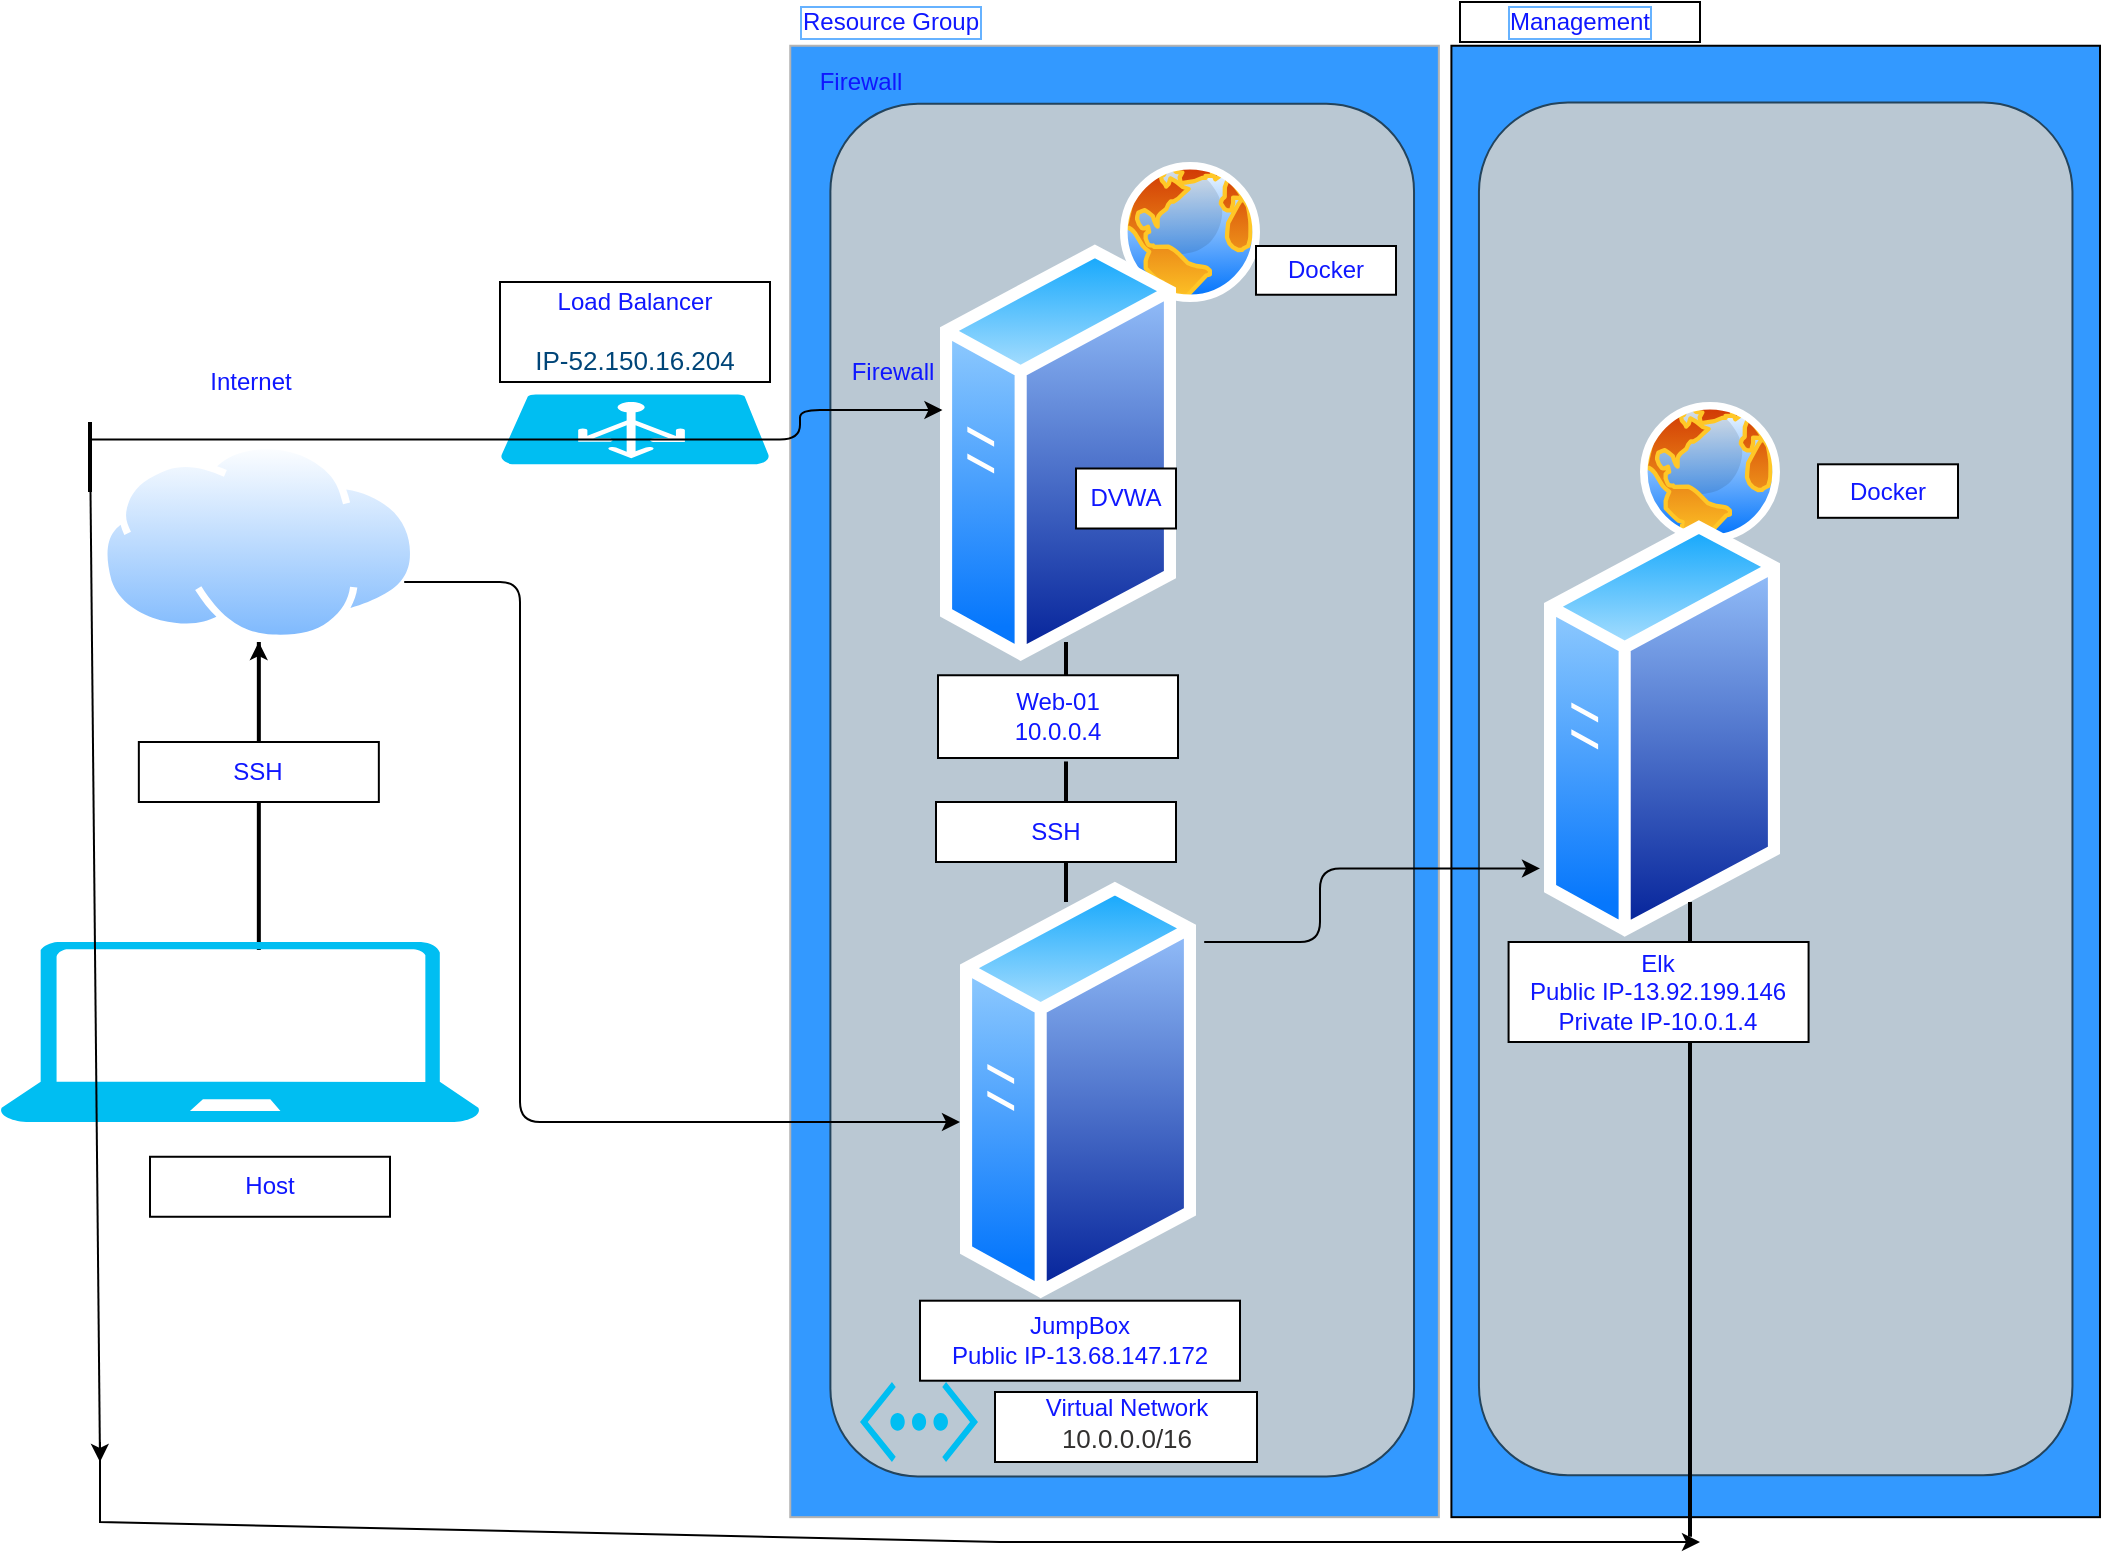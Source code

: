<mxfile version="13.8.2" type="github">
  <diagram id="P_IlKrpKy8XU2x5JV2zW" name="Page-1">
    <mxGraphModel dx="1422" dy="1894" grid="1" gridSize="10" guides="1" tooltips="1" connect="1" arrows="1" fold="1" page="1" pageScale="1" pageWidth="850" pageHeight="1100" math="0" shadow="0">
      <root>
        <mxCell id="0" />
        <mxCell id="1" parent="0" />
        <mxCell id="mg66CrbLclxoDYNZEBj5-63" value="" style="line;strokeWidth=2;direction=south;html=1;fillColor=#00FFFF;gradientColor=none;fontColor=#99FFFF;" vertex="1" parent="1">
          <mxGeometry x="558" y="220" width="10" height="140" as="geometry" />
        </mxCell>
        <mxCell id="mg66CrbLclxoDYNZEBj5-57" value="" style="line;strokeWidth=2;direction=south;html=1;fillColor=#00FFFF;gradientColor=none;fontColor=#99FFFF;verticalAlign=top;" vertex="1" parent="1">
          <mxGeometry x="154.42" y="230" width="10" height="154.01" as="geometry" />
        </mxCell>
        <mxCell id="mg66CrbLclxoDYNZEBj5-54" value="" style="rounded=0;whiteSpace=wrap;html=1;fontColor=#0F17FF;rotation=90;fillColor=#3399FF;" vertex="1" parent="1">
          <mxGeometry x="550" y="137.58" width="735.71" height="324.3" as="geometry" />
        </mxCell>
        <mxCell id="mg66CrbLclxoDYNZEBj5-53" value="" style="rounded=0;whiteSpace=wrap;html=1;fontColor=#0F17FF;rotation=90;fillColor=#3399FF;strokeColor=#B3B3B3;" vertex="1" parent="1">
          <mxGeometry x="219.42" y="137.58" width="735.71" height="324.3" as="geometry" />
        </mxCell>
        <mxCell id="mg66CrbLclxoDYNZEBj5-51" value="" style="rounded=1;whiteSpace=wrap;html=1;rotation=90;fillColor=#bac8d3;strokeColor=#23445d;" vertex="1" parent="1">
          <mxGeometry x="574.67" y="155.07" width="686.37" height="296.75" as="geometry" />
        </mxCell>
        <mxCell id="mg66CrbLclxoDYNZEBj5-50" value="" style="rounded=1;whiteSpace=wrap;html=1;rotation=90;strokeColor=#23445d;fillColor=#bac8d3;" vertex="1" parent="1">
          <mxGeometry x="247.92" y="158.1" width="686.37" height="291.82" as="geometry" />
        </mxCell>
        <mxCell id="mg66CrbLclxoDYNZEBj5-23" value="" style="aspect=fixed;perimeter=ellipsePerimeter;html=1;align=center;shadow=0;dashed=0;spacingTop=3;image;image=img/lib/active_directory/internet_globe.svg;" vertex="1" parent="1">
          <mxGeometry x="590" y="-10" width="70" height="70" as="geometry" />
        </mxCell>
        <mxCell id="mg66CrbLclxoDYNZEBj5-1" value="" style="verticalLabelPosition=bottom;html=1;verticalAlign=top;align=center;strokeColor=none;fillColor=#00BEF2;shape=mxgraph.azure.laptop;pointerEvents=1;" vertex="1" parent="1">
          <mxGeometry x="30" y="380" width="240" height="90" as="geometry" />
        </mxCell>
        <mxCell id="mg66CrbLclxoDYNZEBj5-2" value="" style="aspect=fixed;perimeter=ellipsePerimeter;html=1;align=center;shadow=0;dashed=0;spacingTop=3;image;image=img/lib/active_directory/internet_cloud.svg;" vertex="1" parent="1">
          <mxGeometry x="80" y="130" width="158.73" height="100" as="geometry" />
        </mxCell>
        <mxCell id="mg66CrbLclxoDYNZEBj5-11" value="" style="verticalLabelPosition=bottom;html=1;verticalAlign=top;align=center;strokeColor=none;fillColor=#00BEF2;shape=mxgraph.azure.azure_load_balancer;" vertex="1" parent="1">
          <mxGeometry x="280" y="106.15" width="135" height="35" as="geometry" />
        </mxCell>
        <mxCell id="mg66CrbLclxoDYNZEBj5-12" value="" style="shape=image;html=1;verticalAlign=top;verticalLabelPosition=bottom;labelBackgroundColor=#ffffff;imageAspect=0;aspect=fixed;image=https://cdn4.iconfinder.com/data/icons/social-network-round-gloss-shine/128/docker-icon_copy.png;fontColor=#0F17FF;" vertex="1" parent="1">
          <mxGeometry x="910" y="160" width="128" height="128" as="geometry" />
        </mxCell>
        <mxCell id="mg66CrbLclxoDYNZEBj5-13" value="" style="aspect=fixed;perimeter=ellipsePerimeter;html=1;align=center;shadow=0;dashed=0;spacingTop=3;image;image=img/lib/active_directory/internet_globe.svg;" vertex="1" parent="1">
          <mxGeometry x="850" y="110" width="70" height="70" as="geometry" />
        </mxCell>
        <mxCell id="mg66CrbLclxoDYNZEBj5-14" value="" style="shape=image;html=1;verticalAlign=top;verticalLabelPosition=bottom;labelBackgroundColor=#ffffff;imageAspect=0;aspect=fixed;image=https://cdn4.iconfinder.com/data/icons/social-network-round-gloss-shine/128/docker-icon_copy.png" vertex="1" parent="1">
          <mxGeometry x="600" y="52.0" width="128" height="128" as="geometry" />
        </mxCell>
        <mxCell id="mg66CrbLclxoDYNZEBj5-15" value="" style="verticalLabelPosition=bottom;html=1;verticalAlign=top;align=center;strokeColor=none;fillColor=#00BEF2;shape=mxgraph.azure.virtual_network;pointerEvents=1;" vertex="1" parent="1">
          <mxGeometry x="460" y="600" width="59" height="40" as="geometry" />
        </mxCell>
        <mxCell id="mg66CrbLclxoDYNZEBj5-20" value="" style="aspect=fixed;perimeter=ellipsePerimeter;html=1;align=center;shadow=0;dashed=0;spacingTop=3;image;image=img/lib/active_directory/generic_server.svg;fontColor=#0F17FF;" vertex="1" parent="1">
          <mxGeometry x="500" y="30.0" width="118" height="210.71" as="geometry" />
        </mxCell>
        <mxCell id="mg66CrbLclxoDYNZEBj5-21" value="" style="aspect=fixed;perimeter=ellipsePerimeter;html=1;align=center;shadow=0;dashed=0;spacingTop=3;image;image=img/lib/active_directory/generic_server.svg;fontColor=#0F17FF;" vertex="1" parent="1">
          <mxGeometry x="802" y="167.9" width="118" height="210.71" as="geometry" />
        </mxCell>
        <mxCell id="mg66CrbLclxoDYNZEBj5-22" value="" style="aspect=fixed;perimeter=ellipsePerimeter;html=1;align=center;shadow=0;dashed=0;spacingTop=3;image;image=img/lib/active_directory/generic_server.svg;fontColor=#0F17FF;" vertex="1" parent="1">
          <mxGeometry x="510" y="348.64" width="118" height="210.71" as="geometry" />
        </mxCell>
        <mxCell id="mg66CrbLclxoDYNZEBj5-34" value="Resource Group" style="text;html=1;resizable=0;autosize=1;align=center;verticalAlign=middle;points=[];fillColor=none;strokeColor=none;rounded=0;fontColor=#0F17FF;labelBorderColor=#66B2FF;" vertex="1" parent="1">
          <mxGeometry x="425" y="-90" width="100" height="20" as="geometry" />
        </mxCell>
        <mxCell id="mg66CrbLclxoDYNZEBj5-35" value="Host" style="whiteSpace=wrap;html=1;fontColor=#0F17FF;" vertex="1" parent="1">
          <mxGeometry x="105" y="487.38" width="120" height="30" as="geometry" />
        </mxCell>
        <mxCell id="mg66CrbLclxoDYNZEBj5-36" value="Load Balancer&lt;br&gt;&lt;br&gt;&lt;span style=&quot;color: rgb(0 , 69 , 120) ; font-family: &amp;#34;az_ea_font&amp;#34; , &amp;#34;segoe ui&amp;#34; , &amp;#34;az_font&amp;#34; , , , &amp;#34;blinkmacsystemfont&amp;#34; , &amp;#34;roboto&amp;#34; , &amp;#34;oxygen&amp;#34; , &amp;#34;ubuntu&amp;#34; , &amp;#34;cantarell&amp;#34; , &amp;#34;open sans&amp;#34; , &amp;#34;helvetica neue&amp;#34; , sans-serif ; font-size: 13px ; text-align: left ; background-color: rgb(255 , 255 , 255)&quot;&gt;IP-52.150.16.204&lt;/span&gt;" style="whiteSpace=wrap;html=1;fontColor=#0F17FF;" vertex="1" parent="1">
          <mxGeometry x="280" y="50" width="135" height="50" as="geometry" />
        </mxCell>
        <mxCell id="mg66CrbLclxoDYNZEBj5-37" value="Internet" style="text;html=1;align=center;verticalAlign=middle;resizable=0;points=[];autosize=1;fontColor=#0F17FF;" vertex="1" parent="1">
          <mxGeometry x="125" y="90" width="60" height="20" as="geometry" />
        </mxCell>
        <mxCell id="mg66CrbLclxoDYNZEBj5-38" value="Firewall" style="text;html=1;align=center;verticalAlign=middle;resizable=0;points=[];autosize=1;fontColor=#0F17FF;" vertex="1" parent="1">
          <mxGeometry x="446.02" y="85" width="60" height="20" as="geometry" />
        </mxCell>
        <mxCell id="mg66CrbLclxoDYNZEBj5-39" value="Firewall" style="text;html=1;align=center;verticalAlign=middle;resizable=0;points=[];autosize=1;fontColor=#0F17FF;" vertex="1" parent="1">
          <mxGeometry x="430" y="-60" width="60" height="20" as="geometry" />
        </mxCell>
        <mxCell id="mg66CrbLclxoDYNZEBj5-40" value="JumpBox&lt;br&gt;Public IP-13.68.147.172" style="whiteSpace=wrap;html=1;fontColor=#0F17FF;" vertex="1" parent="1">
          <mxGeometry x="490" y="559.35" width="160" height="40" as="geometry" />
        </mxCell>
        <mxCell id="mg66CrbLclxoDYNZEBj5-41" value="Web-01&lt;br&gt;10.0.0.4" style="whiteSpace=wrap;html=1;fontColor=#0F17FF;" vertex="1" parent="1">
          <mxGeometry x="499" y="246.63" width="120" height="41.37" as="geometry" />
        </mxCell>
        <mxCell id="mg66CrbLclxoDYNZEBj5-42" value="Elk&lt;br&gt;Public IP-13.92.199.146&lt;br&gt;Private IP-10.0.1.4" style="whiteSpace=wrap;html=1;fontColor=#0F17FF;" vertex="1" parent="1">
          <mxGeometry x="784.29" y="380" width="150" height="50" as="geometry" />
        </mxCell>
        <mxCell id="mg66CrbLclxoDYNZEBj5-72" value="" style="edgeStyle=none;rounded=0;orthogonalLoop=1;jettySize=auto;html=1;fontColor=#99FFFF;" edge="1" parent="1" source="mg66CrbLclxoDYNZEBj5-43" target="mg66CrbLclxoDYNZEBj5-2">
          <mxGeometry relative="1" as="geometry" />
        </mxCell>
        <mxCell id="mg66CrbLclxoDYNZEBj5-43" value="SSH" style="whiteSpace=wrap;html=1;fontColor=#0F17FF;" vertex="1" parent="1">
          <mxGeometry x="99.42" y="280" width="120" height="30" as="geometry" />
        </mxCell>
        <mxCell id="mg66CrbLclxoDYNZEBj5-44" value="DVWA" style="whiteSpace=wrap;html=1;fontColor=#0F17FF;" vertex="1" parent="1">
          <mxGeometry x="568" y="143.25" width="50" height="30" as="geometry" />
        </mxCell>
        <mxCell id="mg66CrbLclxoDYNZEBj5-45" value="Docker" style="whiteSpace=wrap;html=1;fontColor=#0F17FF;" vertex="1" parent="1">
          <mxGeometry x="658" y="32" width="70" height="24.37" as="geometry" />
        </mxCell>
        <mxCell id="mg66CrbLclxoDYNZEBj5-46" value="Docker" style="whiteSpace=wrap;html=1;fontColor=#0F17FF;" vertex="1" parent="1">
          <mxGeometry x="939" y="141.15" width="70" height="26.75" as="geometry" />
        </mxCell>
        <mxCell id="mg66CrbLclxoDYNZEBj5-47" value="Virtual Network&lt;br&gt;&lt;div class=&quot;fxc-essentials-value fxs-portal-text&quot; tabindex=&quot;0&quot; title=&quot;10.0.0.0/16&quot; id=&quot;_weave_e_658&quot; style=&quot;font-weight: inherit ; font-size: 13px ; outline-color: rgb(96 , 94 , 92) ; overflow: hidden ; height: 18px ; line-height: 18px ; display: inline-block ; text-overflow: ellipsis ; text-align: left ; max-width: 100% ; color: rgb(50 , 49 , 48) ; outline-style: none&quot;&gt;10.0.0.0/16&lt;/div&gt;&lt;div class=&quot;fxs-copyfield-wrapper&quot; style=&quot;color: rgb(0 , 0 , 0) ; font-weight: inherit ; font-size: 13px ; position: absolute ; top: 0px ; right: 0px ; width: 24px ; height: 18px ; outline: none&quot;&gt;&lt;div class=&quot;fxs-copyfield fxc-base msportalfx-form-formelement&quot; style=&quot;font-weight: inherit ; position: absolute ; width: 24px ; top: 0px ; right: 0px ; opacity: 1 ; outline: none&quot;&gt;&lt;div class=&quot;azc-formElementSubLabelContainer&quot; style=&quot;font-weight: inherit ; outline: none&quot;&gt;&lt;div class=&quot;azc-formElementContainer&quot; style=&quot;font-weight: inherit ; outline: none&quot;&gt;&lt;div class=&quot;fxc-copyablelabel fxc-copyablelabel-disabled&quot; style=&quot;font-weight: inherit ; overflow: hidden ; padding: 0px ; background-color: transparent ; margin: -3px 0px -3px -0.5px ; outline: none&quot;&gt;&lt;div class=&quot;fxc-copyablelabel-copybutton fxc-copyablelabel-alignbutton fxc-base azc-control azc-button fxt-button fxs-inner-solid-border azc-button-default fxs-portal-button-primary&quot; tabindex=&quot;0&quot; style=&quot;border-width: 0px ; border-style: solid ; box-sizing: border-box ; overflow: hidden ; min-width: 0px ; padding: 2px 1px 0px ; height: 24px ; cursor: pointer ; text-align: center ; line-height: 1.385 ; background: none rgb(255 , 255 , 255) ; color: rgb(255 , 255 , 255) ; outline-width: 1px ; border-radius: 2px ; text-overflow: ellipsis ; position: relative ; float: right ; display: table ; margin: 0px ; border-color: rgb(0 , 120 , 212) ; font-family: &amp;#34;az_ea_font&amp;#34; , &amp;#34;segoe ui&amp;#34; , &amp;#34;az_font&amp;#34; , , , &amp;#34;blinkmacsystemfont&amp;#34; , &amp;#34;roboto&amp;#34; , &amp;#34;oxygen&amp;#34; , &amp;#34;ubuntu&amp;#34; , &amp;#34;cantarell&amp;#34; , &amp;#34;open sans&amp;#34; , &amp;#34;helvetica neue&amp;#34; , sans-serif ; outline-style: none&quot;&gt;&lt;div class=&quot;fxc-copyablelabel-clicked fxc-copyablelabel-anchor&quot; style=&quot;font-weight: inherit ; position: absolute ; height: 0px ; width: 12px ; top: 4.797px ; left: 6px ; outline: none&quot;&gt;&lt;/div&gt;&lt;div class=&quot;fxc-copyablelabel-hover fxc-copyablelabel-anchor fxc-base fxc-dockedballoon azc-control azc-control-disabled azc-dockedballoon azc-dockedballoon-validation azc-bg-default&quot; style=&quot;font-weight: inherit ; display: inline-block ; vertical-align: top ; box-sizing: border-box ; border-color: rgba(127 , 127 , 127 , 0.7) ; position: absolute ; height: 0px ; width: 12px ; top: 4.797px ; left: 6px ; outline: none&quot;&gt;&lt;div class=&quot;azc-dockedballoon-anchor&quot; tabindex=&quot;0&quot; style=&quot;font-size: 12px ; font-weight: bold ; cursor: pointer ; line-height: 16px ; visibility: hidden ; outline: none&quot;&gt;&lt;span class=&quot;azc-nonFabric-svg&quot; style=&quot;font-weight: inherit ; outline: none&quot;&gt;&lt;/span&gt;&lt;/div&gt;&lt;/div&gt;&lt;div class=&quot;fxc-copyablelabel-copyimage&quot; style=&quot;font-weight: inherit ; vertical-align: middle ; padding: 3px ; width: 22px ; height: 22px ; box-sizing: border-box ; display: inline-block ; outline: none&quot;&gt;&lt;/div&gt;&lt;/div&gt;&lt;br class=&quot;Apple-interchange-newline&quot;&gt;&lt;/div&gt;&lt;/div&gt;&lt;/div&gt;&lt;/div&gt;&lt;/div&gt;" style="whiteSpace=wrap;html=1;fontColor=#0F17FF;" vertex="1" parent="1">
          <mxGeometry x="527.5" y="605" width="131" height="35" as="geometry" />
        </mxCell>
        <mxCell id="mg66CrbLclxoDYNZEBj5-49" value="SSH" style="whiteSpace=wrap;html=1;fontColor=#0F17FF;" vertex="1" parent="1">
          <mxGeometry x="498" y="310" width="120" height="30" as="geometry" />
        </mxCell>
        <mxCell id="mg66CrbLclxoDYNZEBj5-52" value="Management" style="whiteSpace=wrap;html=1;fontColor=#0F17FF;labelBorderColor=#66B2FF;" vertex="1" parent="1">
          <mxGeometry x="760" y="-90" width="120" height="20" as="geometry" />
        </mxCell>
        <mxCell id="mg66CrbLclxoDYNZEBj5-61" value="" style="edgeStyle=elbowEdgeStyle;elbow=horizontal;endArrow=classic;html=1;fontColor=#99FFFF;entryX=0;entryY=0.576;entryDx=0;entryDy=0;entryPerimeter=0;" edge="1" parent="1" source="mg66CrbLclxoDYNZEBj5-2" target="mg66CrbLclxoDYNZEBj5-22">
          <mxGeometry width="50" height="50" relative="1" as="geometry">
            <mxPoint x="400" y="330" as="sourcePoint" />
            <mxPoint x="510" y="530" as="targetPoint" />
            <Array as="points">
              <mxPoint x="290" y="200" />
            </Array>
          </mxGeometry>
        </mxCell>
        <mxCell id="mg66CrbLclxoDYNZEBj5-64" value="" style="line;strokeWidth=2;direction=south;html=1;fillColor=#00FFFF;gradientColor=none;fontColor=#99FFFF;" vertex="1" parent="1">
          <mxGeometry x="558" y="340" width="10" height="20" as="geometry" />
        </mxCell>
        <mxCell id="mg66CrbLclxoDYNZEBj5-65" value="" style="line;strokeWidth=2;direction=south;html=1;fillColor=#00FFFF;gradientColor=none;fontColor=#99FFFF;" vertex="1" parent="1">
          <mxGeometry x="558" y="289.73" width="10" height="20" as="geometry" />
        </mxCell>
        <mxCell id="mg66CrbLclxoDYNZEBj5-66" value="" style="line;strokeWidth=2;direction=south;html=1;fillColor=#00FFFF;gradientColor=none;fontColor=#99FFFF;" vertex="1" parent="1">
          <mxGeometry x="558" y="230" width="10" height="16.63" as="geometry" />
        </mxCell>
        <mxCell id="mg66CrbLclxoDYNZEBj5-70" value="" style="edgeStyle=elbowEdgeStyle;elbow=horizontal;endArrow=classic;html=1;fontColor=#99FFFF;entryX=-0.017;entryY=0.832;entryDx=0;entryDy=0;entryPerimeter=0;" edge="1" parent="1" target="mg66CrbLclxoDYNZEBj5-21">
          <mxGeometry width="50" height="50" relative="1" as="geometry">
            <mxPoint x="632.104" y="380" as="sourcePoint" />
            <mxPoint x="910" y="650.009" as="targetPoint" />
            <Array as="points">
              <mxPoint x="690" y="380" />
              <mxPoint x="790" y="343" />
              <mxPoint x="710" y="380" />
            </Array>
          </mxGeometry>
        </mxCell>
        <mxCell id="mg66CrbLclxoDYNZEBj5-71" value="" style="edgeStyle=elbowEdgeStyle;elbow=horizontal;endArrow=classic;html=1;fontColor=#99FFFF;exitX=0.25;exitY=0.5;exitDx=0;exitDy=0;exitPerimeter=0;" edge="1" parent="1" source="mg66CrbLclxoDYNZEBj5-73" target="mg66CrbLclxoDYNZEBj5-20">
          <mxGeometry width="50" height="50" relative="1" as="geometry">
            <mxPoint x="156" y="114" as="sourcePoint" />
            <mxPoint x="460" y="384.009" as="targetPoint" />
            <Array as="points">
              <mxPoint x="430" y="114" />
              <mxPoint x="380" y="100" />
            </Array>
          </mxGeometry>
        </mxCell>
        <mxCell id="mg66CrbLclxoDYNZEBj5-73" value="" style="line;strokeWidth=2;direction=south;html=1;fillColor=#00FFFF;gradientColor=none;fontColor=#99FFFF;" vertex="1" parent="1">
          <mxGeometry x="70" y="120" width="10" height="35" as="geometry" />
        </mxCell>
        <mxCell id="mg66CrbLclxoDYNZEBj5-75" style="edgeStyle=none;rounded=0;orthogonalLoop=1;jettySize=auto;html=1;exitX=0.25;exitY=0.5;exitDx=0;exitDy=0;exitPerimeter=0;fontColor=#99FFFF;" edge="1" parent="1" source="mg66CrbLclxoDYNZEBj5-73">
          <mxGeometry relative="1" as="geometry">
            <mxPoint x="80" y="640" as="targetPoint" />
          </mxGeometry>
        </mxCell>
        <mxCell id="mg66CrbLclxoDYNZEBj5-76" style="edgeStyle=none;rounded=0;orthogonalLoop=1;jettySize=auto;html=1;fontColor=#99FFFF;" edge="1" parent="1">
          <mxGeometry relative="1" as="geometry">
            <mxPoint x="80" y="630" as="sourcePoint" />
            <mxPoint x="880" y="680" as="targetPoint" />
            <Array as="points">
              <mxPoint x="80" y="670" />
              <mxPoint x="530" y="680" />
              <mxPoint x="730" y="680" />
            </Array>
          </mxGeometry>
        </mxCell>
        <mxCell id="mg66CrbLclxoDYNZEBj5-82" value="" style="line;strokeWidth=2;direction=south;html=1;fillColor=#00FFFF;gradientColor=none;fontColor=#99FFFF;" vertex="1" parent="1">
          <mxGeometry x="870" y="430" width="10" height="247.38" as="geometry" />
        </mxCell>
        <mxCell id="mg66CrbLclxoDYNZEBj5-84" value="" style="line;strokeWidth=2;direction=south;html=1;fillColor=#00FFFF;gradientColor=none;fontColor=#99FFFF;" vertex="1" parent="1">
          <mxGeometry x="870" y="360.0" width="10" height="20" as="geometry" />
        </mxCell>
      </root>
    </mxGraphModel>
  </diagram>
</mxfile>
